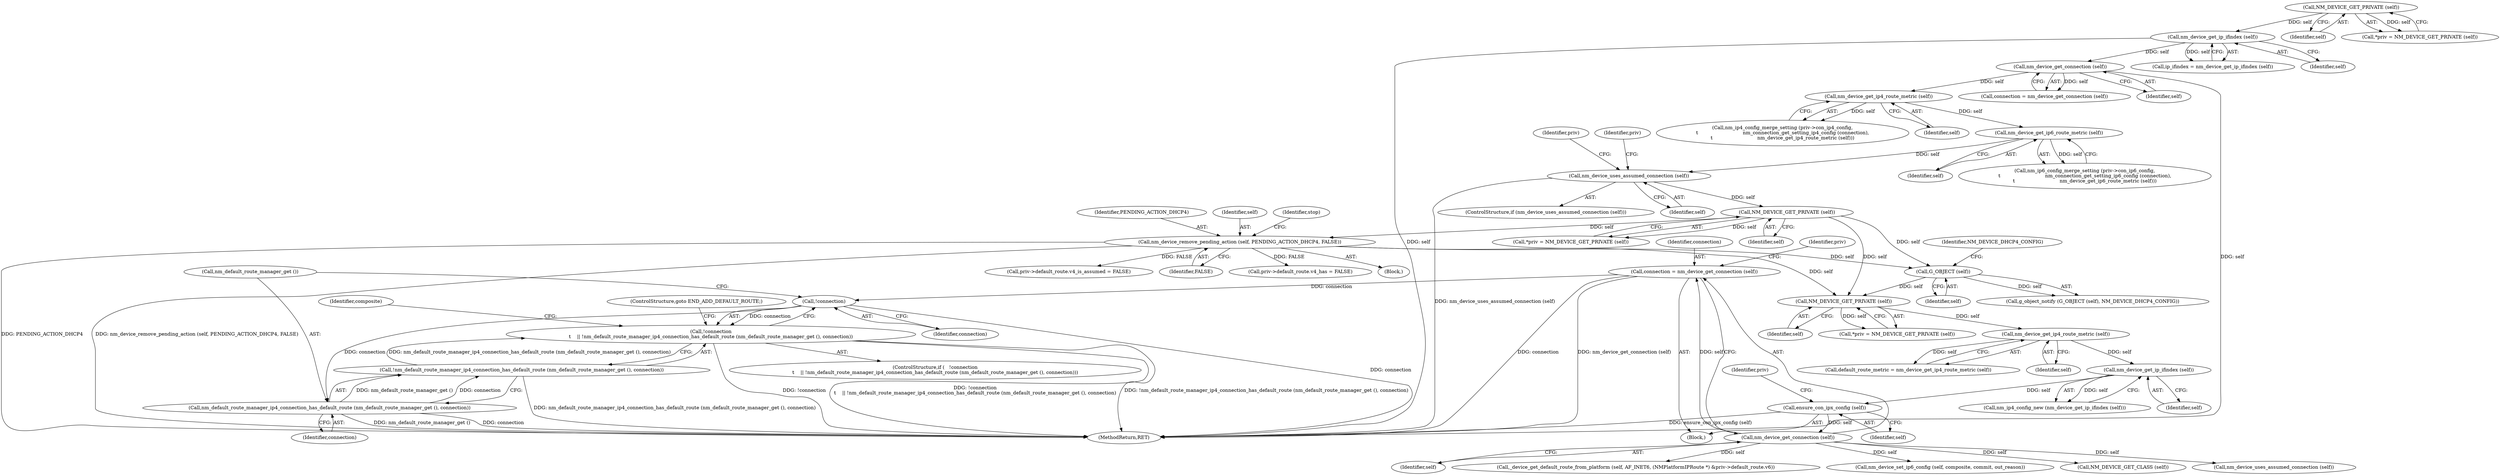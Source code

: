 digraph "0_NetworkManager_d5fc88e573fa58b93034b04d35a2454f5d28cad9@API" {
"1004863" [label="(Call,!connection)"];
"1004827" [label="(Call,connection = nm_device_get_connection (self))"];
"1004829" [label="(Call,nm_device_get_connection (self))"];
"1004780" [label="(Call,ensure_con_ipx_config (self))"];
"1004778" [label="(Call,nm_device_get_ip_ifindex (self))"];
"1004758" [label="(Call,nm_device_get_ip4_route_metric (self))"];
"1004749" [label="(Call,NM_DEVICE_GET_PRIVATE (self))"];
"1004715" [label="(Call,nm_device_remove_pending_action (self, PENDING_ACTION_DHCP4, FALSE))"];
"1004691" [label="(Call,NM_DEVICE_GET_PRIVATE (self))"];
"1004668" [label="(Call,nm_device_uses_assumed_connection (self))"];
"1004665" [label="(Call,nm_device_get_ip6_route_metric (self))"];
"1004657" [label="(Call,nm_device_get_ip4_route_metric (self))"];
"1004633" [label="(Call,nm_device_get_connection (self))"];
"1004611" [label="(Call,nm_device_get_ip_ifindex (self))"];
"1004606" [label="(Call,NM_DEVICE_GET_PRIVATE (self))"];
"1004742" [label="(Call,G_OBJECT (self))"];
"1004862" [label="(Call,!connection\n\t    || !nm_default_route_manager_ip4_connection_has_default_route (nm_default_route_manager_get (), connection))"];
"1004866" [label="(Call,nm_default_route_manager_ip4_connection_has_default_route (nm_default_route_manager_get (), connection))"];
"1004865" [label="(Call,!nm_default_route_manager_ip4_connection_has_default_route (nm_default_route_manager_get (), connection))"];
"1004756" [label="(Call,default_route_metric = nm_device_get_ip4_route_metric (self))"];
"1004830" [label="(Identifier,self)"];
"1004781" [label="(Identifier,self)"];
"1004673" [label="(Identifier,priv)"];
"1004778" [label="(Call,nm_device_get_ip_ifindex (self))"];
"1004854" [label="(Call,priv->default_route.v4_is_assumed = FALSE)"];
"1004631" [label="(Call,connection = nm_device_get_connection (self))"];
"1004692" [label="(Identifier,self)"];
"1004827" [label="(Call,connection = nm_device_get_connection (self))"];
"1004834" [label="(Identifier,priv)"];
"1004750" [label="(Identifier,self)"];
"1004718" [label="(Identifier,FALSE)"];
"1004607" [label="(Identifier,self)"];
"1004779" [label="(Identifier,self)"];
"1004690" [label="(Identifier,priv)"];
"1006191" [label="(Call,_device_get_default_route_from_platform (self, AF_INET6, (NMPlatformIPRoute *) &priv->default_route.v6))"];
"1004759" [label="(Identifier,self)"];
"1004742" [label="(Call,G_OBJECT (self))"];
"1004784" [label="(Identifier,priv)"];
"1004634" [label="(Identifier,self)"];
"1004606" [label="(Call,NM_DEVICE_GET_PRIVATE (self))"];
"1004863" [label="(Call,!connection)"];
"1004745" [label="(Block,)"];
"1004868" [label="(Identifier,connection)"];
"1004741" [label="(Call,g_object_notify (G_OBJECT (self), NM_DEVICE_DHCP4_CONFIG))"];
"1004691" [label="(Call,NM_DEVICE_GET_PRIVATE (self))"];
"1004659" [label="(Call,nm_ip6_config_merge_setting (priv->con_ip6_config,\n\t                             nm_connection_get_setting_ip6_config (connection),\n\t                             nm_device_get_ip6_route_metric (self)))"];
"1004668" [label="(Call,nm_device_uses_assumed_connection (self))"];
"1004651" [label="(Call,nm_ip4_config_merge_setting (priv->con_ip4_config,\n\t                             nm_connection_get_setting_ip4_config (connection),\n\t                             nm_device_get_ip4_route_metric (self)))"];
"1004604" [label="(Call,*priv = NM_DEVICE_GET_PRIVATE (self))"];
"1004716" [label="(Identifier,self)"];
"1004667" [label="(ControlStructure,if (nm_device_uses_assumed_connection (self)))"];
"1006225" [label="(Call,nm_device_set_ip6_config (self, composite, commit, out_reason))"];
"1004665" [label="(Call,nm_device_get_ip6_route_metric (self))"];
"1004633" [label="(Call,nm_device_get_connection (self))"];
"1004689" [label="(Call,*priv = NM_DEVICE_GET_PRIVATE (self))"];
"1004657" [label="(Call,nm_device_get_ip4_route_metric (self))"];
"1004758" [label="(Call,nm_device_get_ip4_route_metric (self))"];
"1004666" [label="(Identifier,self)"];
"1004747" [label="(Call,*priv = NM_DEVICE_GET_PRIVATE (self))"];
"1004829" [label="(Call,nm_device_get_connection (self))"];
"1004866" [label="(Call,nm_default_route_manager_ip4_connection_has_default_route (nm_default_route_manager_get (), connection))"];
"1004749" [label="(Call,NM_DEVICE_GET_PRIVATE (self))"];
"1004715" [label="(Call,nm_device_remove_pending_action (self, PENDING_ACTION_DHCP4, FALSE))"];
"1004865" [label="(Call,!nm_default_route_manager_ip4_connection_has_default_route (nm_default_route_manager_get (), connection))"];
"1004828" [label="(Identifier,connection)"];
"1004720" [label="(Identifier,stop)"];
"1004669" [label="(Identifier,self)"];
"1004861" [label="(ControlStructure,if (   !connection\n\t    || !nm_default_route_manager_ip4_connection_has_default_route (nm_default_route_manager_get (), connection)))"];
"1004611" [label="(Call,nm_device_get_ip_ifindex (self))"];
"1004873" [label="(Identifier,composite)"];
"1004780" [label="(Call,ensure_con_ipx_config (self))"];
"1006217" [label="(Call,NM_DEVICE_GET_CLASS (self))"];
"1004864" [label="(Identifier,connection)"];
"1004717" [label="(Identifier,PENDING_ACTION_DHCP4)"];
"1004851" [label="(Call,nm_device_uses_assumed_connection (self))"];
"1007368" [label="(MethodReturn,RET)"];
"1004609" [label="(Call,ip_ifindex = nm_device_get_ip_ifindex (self))"];
"1004867" [label="(Call,nm_default_route_manager_get ())"];
"1004831" [label="(Call,priv->default_route.v4_has = FALSE)"];
"1004777" [label="(Call,nm_ip4_config_new (nm_device_get_ip_ifindex (self)))"];
"1004658" [label="(Identifier,self)"];
"1004612" [label="(Identifier,self)"];
"1004697" [label="(Block,)"];
"1004743" [label="(Identifier,self)"];
"1004869" [label="(ControlStructure,goto END_ADD_DEFAULT_ROUTE;)"];
"1004862" [label="(Call,!connection\n\t    || !nm_default_route_manager_ip4_connection_has_default_route (nm_default_route_manager_get (), connection))"];
"1004744" [label="(Identifier,NM_DEVICE_DHCP4_CONFIG)"];
"1004863" -> "1004862"  [label="AST: "];
"1004863" -> "1004864"  [label="CFG: "];
"1004864" -> "1004863"  [label="AST: "];
"1004867" -> "1004863"  [label="CFG: "];
"1004862" -> "1004863"  [label="CFG: "];
"1004863" -> "1007368"  [label="DDG: connection"];
"1004863" -> "1004862"  [label="DDG: connection"];
"1004827" -> "1004863"  [label="DDG: connection"];
"1004863" -> "1004866"  [label="DDG: connection"];
"1004827" -> "1004745"  [label="AST: "];
"1004827" -> "1004829"  [label="CFG: "];
"1004828" -> "1004827"  [label="AST: "];
"1004829" -> "1004827"  [label="AST: "];
"1004834" -> "1004827"  [label="CFG: "];
"1004827" -> "1007368"  [label="DDG: nm_device_get_connection (self)"];
"1004827" -> "1007368"  [label="DDG: connection"];
"1004829" -> "1004827"  [label="DDG: self"];
"1004829" -> "1004830"  [label="CFG: "];
"1004830" -> "1004829"  [label="AST: "];
"1004780" -> "1004829"  [label="DDG: self"];
"1004829" -> "1004851"  [label="DDG: self"];
"1004829" -> "1006191"  [label="DDG: self"];
"1004829" -> "1006217"  [label="DDG: self"];
"1004829" -> "1006225"  [label="DDG: self"];
"1004780" -> "1004745"  [label="AST: "];
"1004780" -> "1004781"  [label="CFG: "];
"1004781" -> "1004780"  [label="AST: "];
"1004784" -> "1004780"  [label="CFG: "];
"1004780" -> "1007368"  [label="DDG: ensure_con_ipx_config (self)"];
"1004778" -> "1004780"  [label="DDG: self"];
"1004778" -> "1004777"  [label="AST: "];
"1004778" -> "1004779"  [label="CFG: "];
"1004779" -> "1004778"  [label="AST: "];
"1004777" -> "1004778"  [label="CFG: "];
"1004778" -> "1004777"  [label="DDG: self"];
"1004758" -> "1004778"  [label="DDG: self"];
"1004758" -> "1004756"  [label="AST: "];
"1004758" -> "1004759"  [label="CFG: "];
"1004759" -> "1004758"  [label="AST: "];
"1004756" -> "1004758"  [label="CFG: "];
"1004758" -> "1004756"  [label="DDG: self"];
"1004749" -> "1004758"  [label="DDG: self"];
"1004749" -> "1004747"  [label="AST: "];
"1004749" -> "1004750"  [label="CFG: "];
"1004750" -> "1004749"  [label="AST: "];
"1004747" -> "1004749"  [label="CFG: "];
"1004749" -> "1004747"  [label="DDG: self"];
"1004715" -> "1004749"  [label="DDG: self"];
"1004691" -> "1004749"  [label="DDG: self"];
"1004742" -> "1004749"  [label="DDG: self"];
"1004715" -> "1004697"  [label="AST: "];
"1004715" -> "1004718"  [label="CFG: "];
"1004716" -> "1004715"  [label="AST: "];
"1004717" -> "1004715"  [label="AST: "];
"1004718" -> "1004715"  [label="AST: "];
"1004720" -> "1004715"  [label="CFG: "];
"1004715" -> "1007368"  [label="DDG: PENDING_ACTION_DHCP4"];
"1004715" -> "1007368"  [label="DDG: nm_device_remove_pending_action (self, PENDING_ACTION_DHCP4, FALSE)"];
"1004691" -> "1004715"  [label="DDG: self"];
"1004715" -> "1004742"  [label="DDG: self"];
"1004715" -> "1004831"  [label="DDG: FALSE"];
"1004715" -> "1004854"  [label="DDG: FALSE"];
"1004691" -> "1004689"  [label="AST: "];
"1004691" -> "1004692"  [label="CFG: "];
"1004692" -> "1004691"  [label="AST: "];
"1004689" -> "1004691"  [label="CFG: "];
"1004691" -> "1004689"  [label="DDG: self"];
"1004668" -> "1004691"  [label="DDG: self"];
"1004691" -> "1004742"  [label="DDG: self"];
"1004668" -> "1004667"  [label="AST: "];
"1004668" -> "1004669"  [label="CFG: "];
"1004669" -> "1004668"  [label="AST: "];
"1004673" -> "1004668"  [label="CFG: "];
"1004690" -> "1004668"  [label="CFG: "];
"1004668" -> "1007368"  [label="DDG: nm_device_uses_assumed_connection (self)"];
"1004665" -> "1004668"  [label="DDG: self"];
"1004665" -> "1004659"  [label="AST: "];
"1004665" -> "1004666"  [label="CFG: "];
"1004666" -> "1004665"  [label="AST: "];
"1004659" -> "1004665"  [label="CFG: "];
"1004665" -> "1004659"  [label="DDG: self"];
"1004657" -> "1004665"  [label="DDG: self"];
"1004657" -> "1004651"  [label="AST: "];
"1004657" -> "1004658"  [label="CFG: "];
"1004658" -> "1004657"  [label="AST: "];
"1004651" -> "1004657"  [label="CFG: "];
"1004657" -> "1004651"  [label="DDG: self"];
"1004633" -> "1004657"  [label="DDG: self"];
"1004633" -> "1004631"  [label="AST: "];
"1004633" -> "1004634"  [label="CFG: "];
"1004634" -> "1004633"  [label="AST: "];
"1004631" -> "1004633"  [label="CFG: "];
"1004633" -> "1007368"  [label="DDG: self"];
"1004633" -> "1004631"  [label="DDG: self"];
"1004611" -> "1004633"  [label="DDG: self"];
"1004611" -> "1004609"  [label="AST: "];
"1004611" -> "1004612"  [label="CFG: "];
"1004612" -> "1004611"  [label="AST: "];
"1004609" -> "1004611"  [label="CFG: "];
"1004611" -> "1007368"  [label="DDG: self"];
"1004611" -> "1004609"  [label="DDG: self"];
"1004606" -> "1004611"  [label="DDG: self"];
"1004606" -> "1004604"  [label="AST: "];
"1004606" -> "1004607"  [label="CFG: "];
"1004607" -> "1004606"  [label="AST: "];
"1004604" -> "1004606"  [label="CFG: "];
"1004606" -> "1004604"  [label="DDG: self"];
"1004742" -> "1004741"  [label="AST: "];
"1004742" -> "1004743"  [label="CFG: "];
"1004743" -> "1004742"  [label="AST: "];
"1004744" -> "1004742"  [label="CFG: "];
"1004742" -> "1004741"  [label="DDG: self"];
"1004862" -> "1004861"  [label="AST: "];
"1004862" -> "1004865"  [label="CFG: "];
"1004865" -> "1004862"  [label="AST: "];
"1004869" -> "1004862"  [label="CFG: "];
"1004873" -> "1004862"  [label="CFG: "];
"1004862" -> "1007368"  [label="DDG: !connection"];
"1004862" -> "1007368"  [label="DDG: !connection\n\t    || !nm_default_route_manager_ip4_connection_has_default_route (nm_default_route_manager_get (), connection)"];
"1004862" -> "1007368"  [label="DDG: !nm_default_route_manager_ip4_connection_has_default_route (nm_default_route_manager_get (), connection)"];
"1004865" -> "1004862"  [label="DDG: nm_default_route_manager_ip4_connection_has_default_route (nm_default_route_manager_get (), connection)"];
"1004866" -> "1004865"  [label="AST: "];
"1004866" -> "1004868"  [label="CFG: "];
"1004867" -> "1004866"  [label="AST: "];
"1004868" -> "1004866"  [label="AST: "];
"1004865" -> "1004866"  [label="CFG: "];
"1004866" -> "1007368"  [label="DDG: connection"];
"1004866" -> "1007368"  [label="DDG: nm_default_route_manager_get ()"];
"1004866" -> "1004865"  [label="DDG: nm_default_route_manager_get ()"];
"1004866" -> "1004865"  [label="DDG: connection"];
"1004865" -> "1007368"  [label="DDG: nm_default_route_manager_ip4_connection_has_default_route (nm_default_route_manager_get (), connection)"];
}
